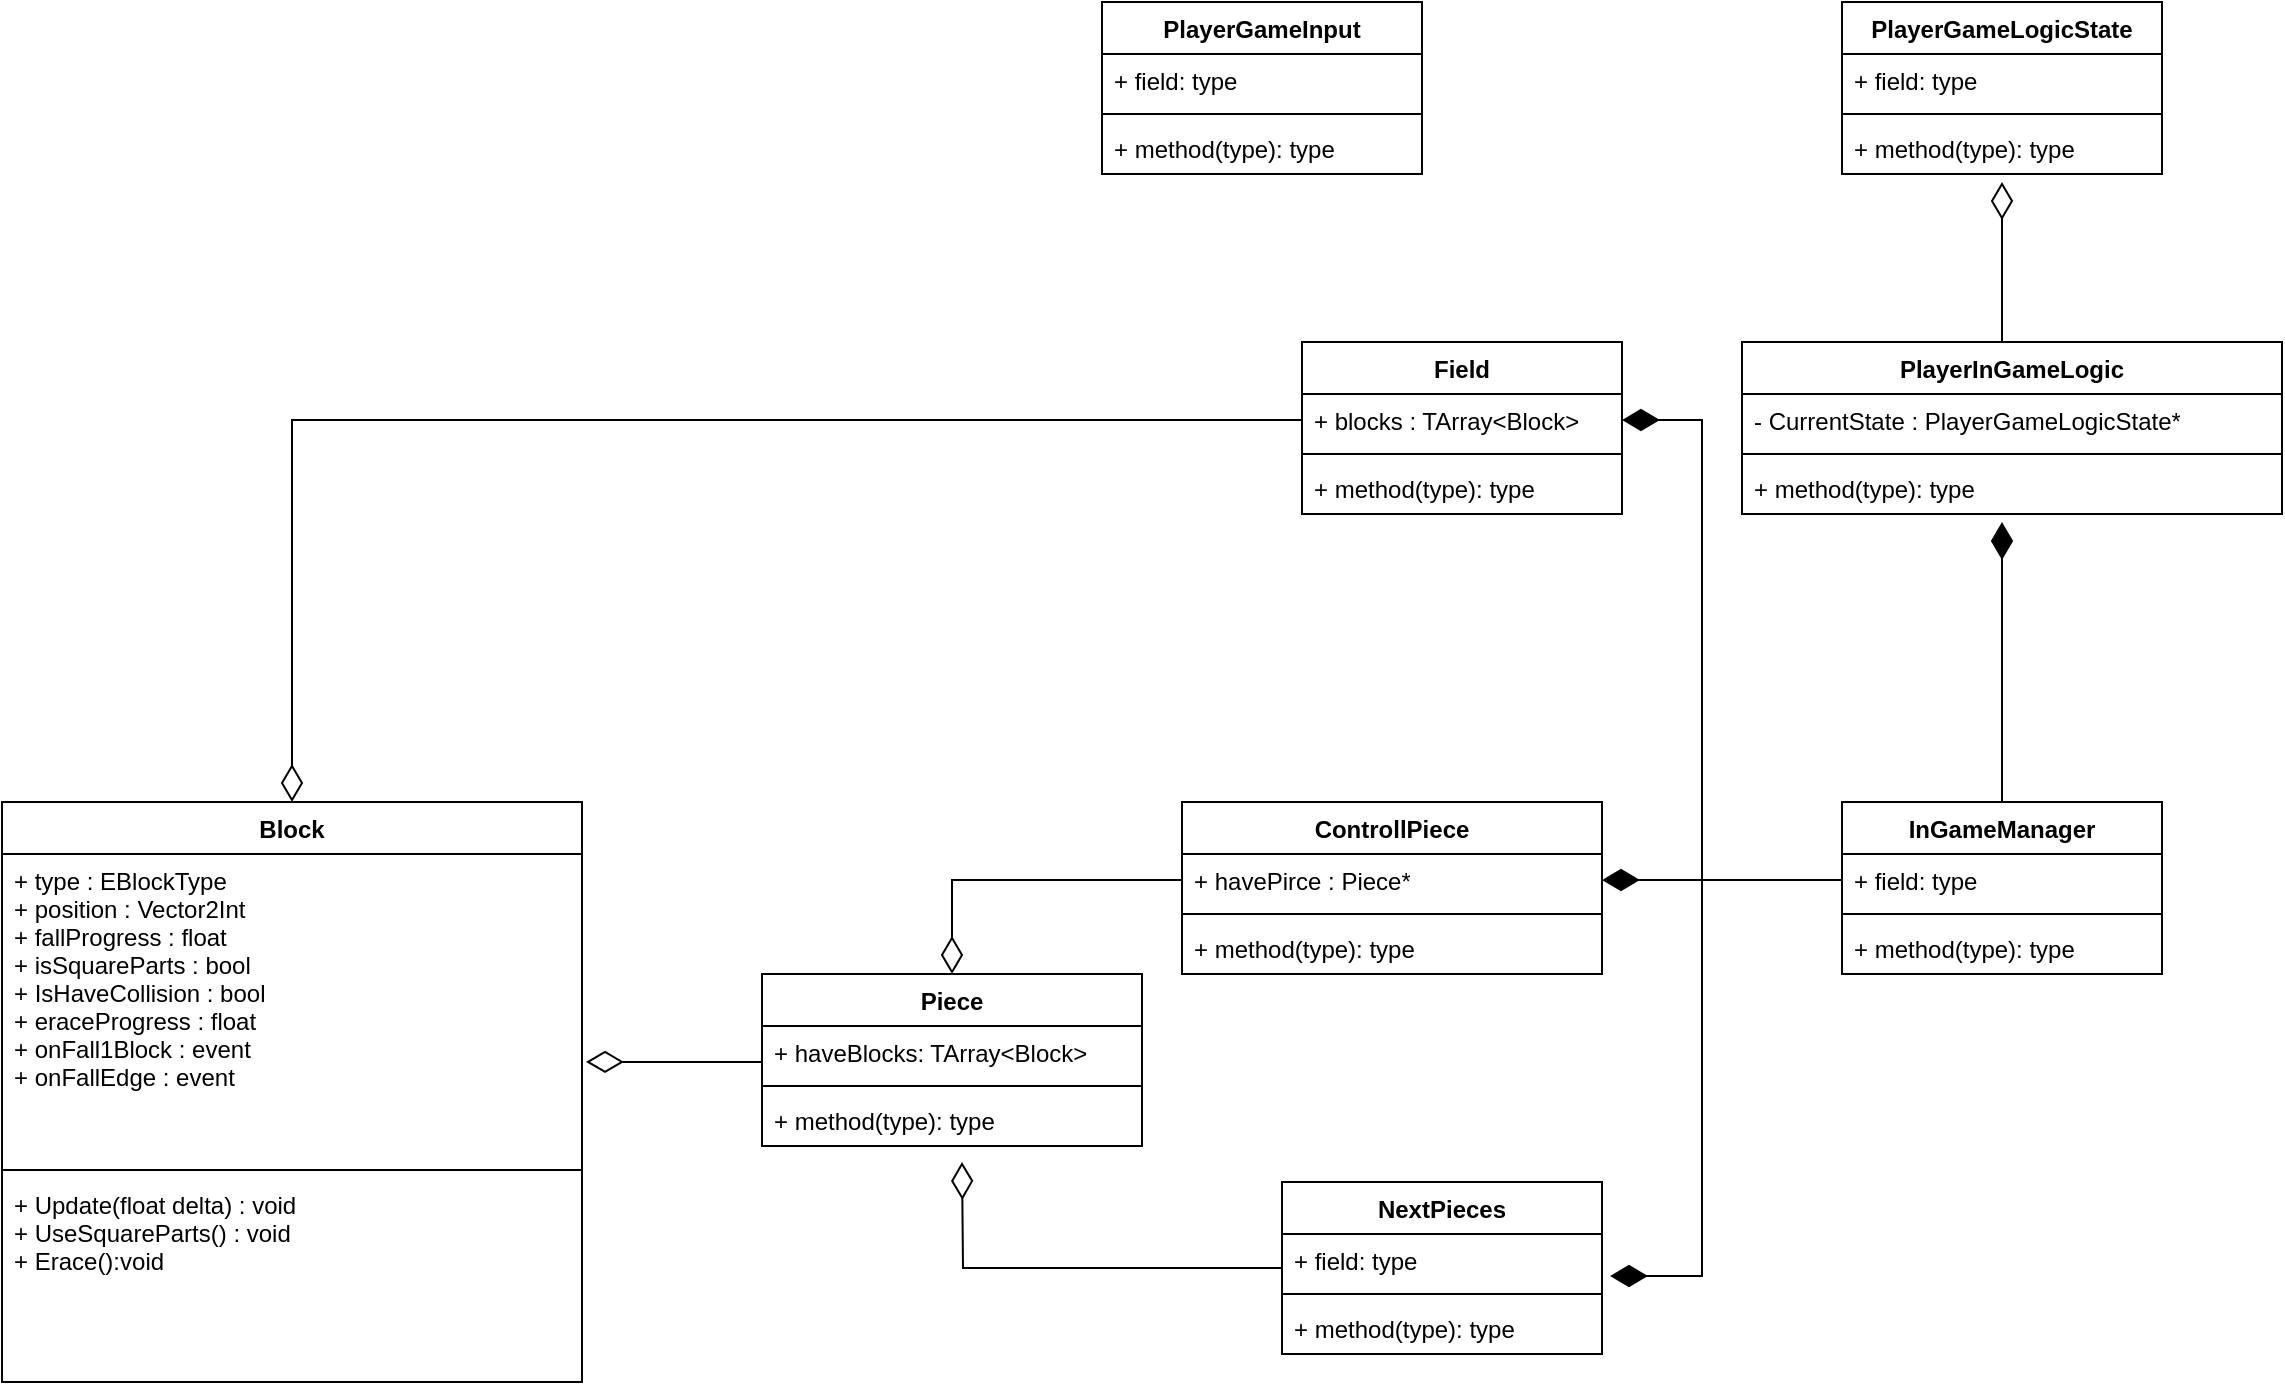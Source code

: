 <mxfile version="21.2.1" type="device">
  <diagram id="D0XWlHCJQUoisnv8UVIx" name="ページ1">
    <mxGraphModel dx="1434" dy="2005" grid="1" gridSize="10" guides="1" tooltips="1" connect="1" arrows="1" fold="1" page="1" pageScale="1" pageWidth="827" pageHeight="1169" math="0" shadow="0">
      <root>
        <mxCell id="0" />
        <mxCell id="1" parent="0" />
        <mxCell id="qWLIcdCoABAimz0KrmdH-1" value="Block" style="swimlane;fontStyle=1;align=center;verticalAlign=top;childLayout=stackLayout;horizontal=1;startSize=26;horizontalStack=0;resizeParent=1;resizeParentMax=0;resizeLast=0;collapsible=1;marginBottom=0;" parent="1" vertex="1">
          <mxGeometry x="310" y="250" width="290" height="290" as="geometry" />
        </mxCell>
        <mxCell id="qWLIcdCoABAimz0KrmdH-2" value="+ type : EBlockType&#xa;+ position : Vector2Int&#xa;+ fallProgress : float&#xa;+ isSquareParts : bool&#xa;+ IsHaveCollision : bool&#xa;+ eraceProgress : float&#xa;+ onFall1Block : event&#xa;+ onFallEdge : event" style="text;strokeColor=none;fillColor=none;align=left;verticalAlign=top;spacingLeft=4;spacingRight=4;overflow=hidden;rotatable=0;points=[[0,0.5],[1,0.5]];portConstraint=eastwest;" parent="qWLIcdCoABAimz0KrmdH-1" vertex="1">
          <mxGeometry y="26" width="290" height="154" as="geometry" />
        </mxCell>
        <mxCell id="qWLIcdCoABAimz0KrmdH-3" value="" style="line;strokeWidth=1;fillColor=none;align=left;verticalAlign=middle;spacingTop=-1;spacingLeft=3;spacingRight=3;rotatable=0;labelPosition=right;points=[];portConstraint=eastwest;strokeColor=inherit;" parent="qWLIcdCoABAimz0KrmdH-1" vertex="1">
          <mxGeometry y="180" width="290" height="8" as="geometry" />
        </mxCell>
        <mxCell id="qWLIcdCoABAimz0KrmdH-4" value="+ Update(float delta) : void&#xa;+ UseSquareParts() : void&#xa;+ Erace():void" style="text;strokeColor=none;fillColor=none;align=left;verticalAlign=top;spacingLeft=4;spacingRight=4;overflow=hidden;rotatable=0;points=[[0,0.5],[1,0.5]];portConstraint=eastwest;" parent="qWLIcdCoABAimz0KrmdH-1" vertex="1">
          <mxGeometry y="188" width="290" height="102" as="geometry" />
        </mxCell>
        <mxCell id="qWLIcdCoABAimz0KrmdH-5" value="Field" style="swimlane;fontStyle=1;align=center;verticalAlign=top;childLayout=stackLayout;horizontal=1;startSize=26;horizontalStack=0;resizeParent=1;resizeParentMax=0;resizeLast=0;collapsible=1;marginBottom=0;" parent="1" vertex="1">
          <mxGeometry x="960" y="20" width="160" height="86" as="geometry" />
        </mxCell>
        <mxCell id="qWLIcdCoABAimz0KrmdH-6" value="+ blocks : TArray&lt;Block&gt;" style="text;strokeColor=none;fillColor=none;align=left;verticalAlign=top;spacingLeft=4;spacingRight=4;overflow=hidden;rotatable=0;points=[[0,0.5],[1,0.5]];portConstraint=eastwest;" parent="qWLIcdCoABAimz0KrmdH-5" vertex="1">
          <mxGeometry y="26" width="160" height="26" as="geometry" />
        </mxCell>
        <mxCell id="qWLIcdCoABAimz0KrmdH-7" value="" style="line;strokeWidth=1;fillColor=none;align=left;verticalAlign=middle;spacingTop=-1;spacingLeft=3;spacingRight=3;rotatable=0;labelPosition=right;points=[];portConstraint=eastwest;strokeColor=inherit;" parent="qWLIcdCoABAimz0KrmdH-5" vertex="1">
          <mxGeometry y="52" width="160" height="8" as="geometry" />
        </mxCell>
        <mxCell id="qWLIcdCoABAimz0KrmdH-8" value="+ method(type): type" style="text;strokeColor=none;fillColor=none;align=left;verticalAlign=top;spacingLeft=4;spacingRight=4;overflow=hidden;rotatable=0;points=[[0,0.5],[1,0.5]];portConstraint=eastwest;" parent="qWLIcdCoABAimz0KrmdH-5" vertex="1">
          <mxGeometry y="60" width="160" height="26" as="geometry" />
        </mxCell>
        <mxCell id="f2ziRyXbHSZgRYPEWzMf-6" value="ControllPiece" style="swimlane;fontStyle=1;align=center;verticalAlign=top;childLayout=stackLayout;horizontal=1;startSize=26;horizontalStack=0;resizeParent=1;resizeParentMax=0;resizeLast=0;collapsible=1;marginBottom=0;whiteSpace=wrap;html=1;" vertex="1" parent="1">
          <mxGeometry x="900" y="250" width="210" height="86" as="geometry" />
        </mxCell>
        <mxCell id="f2ziRyXbHSZgRYPEWzMf-7" value="+ havePirce : Piece*" style="text;strokeColor=none;fillColor=none;align=left;verticalAlign=top;spacingLeft=4;spacingRight=4;overflow=hidden;rotatable=0;points=[[0,0.5],[1,0.5]];portConstraint=eastwest;whiteSpace=wrap;html=1;" vertex="1" parent="f2ziRyXbHSZgRYPEWzMf-6">
          <mxGeometry y="26" width="210" height="26" as="geometry" />
        </mxCell>
        <mxCell id="f2ziRyXbHSZgRYPEWzMf-8" value="" style="line;strokeWidth=1;fillColor=none;align=left;verticalAlign=middle;spacingTop=-1;spacingLeft=3;spacingRight=3;rotatable=0;labelPosition=right;points=[];portConstraint=eastwest;strokeColor=inherit;" vertex="1" parent="f2ziRyXbHSZgRYPEWzMf-6">
          <mxGeometry y="52" width="210" height="8" as="geometry" />
        </mxCell>
        <mxCell id="f2ziRyXbHSZgRYPEWzMf-9" value="+ method(type): type" style="text;strokeColor=none;fillColor=none;align=left;verticalAlign=top;spacingLeft=4;spacingRight=4;overflow=hidden;rotatable=0;points=[[0,0.5],[1,0.5]];portConstraint=eastwest;whiteSpace=wrap;html=1;" vertex="1" parent="f2ziRyXbHSZgRYPEWzMf-6">
          <mxGeometry y="60" width="210" height="26" as="geometry" />
        </mxCell>
        <mxCell id="f2ziRyXbHSZgRYPEWzMf-25" style="edgeStyle=orthogonalEdgeStyle;rounded=0;orthogonalLoop=1;jettySize=auto;html=1;endArrow=diamondThin;endFill=1;endSize=16;" edge="1" parent="1" source="f2ziRyXbHSZgRYPEWzMf-11">
          <mxGeometry relative="1" as="geometry">
            <mxPoint x="1310" y="110" as="targetPoint" />
          </mxGeometry>
        </mxCell>
        <mxCell id="f2ziRyXbHSZgRYPEWzMf-11" value="InGameManager" style="swimlane;fontStyle=1;align=center;verticalAlign=top;childLayout=stackLayout;horizontal=1;startSize=26;horizontalStack=0;resizeParent=1;resizeParentMax=0;resizeLast=0;collapsible=1;marginBottom=0;whiteSpace=wrap;html=1;" vertex="1" parent="1">
          <mxGeometry x="1230" y="250" width="160" height="86" as="geometry" />
        </mxCell>
        <mxCell id="f2ziRyXbHSZgRYPEWzMf-12" value="+ field: type" style="text;strokeColor=none;fillColor=none;align=left;verticalAlign=top;spacingLeft=4;spacingRight=4;overflow=hidden;rotatable=0;points=[[0,0.5],[1,0.5]];portConstraint=eastwest;whiteSpace=wrap;html=1;" vertex="1" parent="f2ziRyXbHSZgRYPEWzMf-11">
          <mxGeometry y="26" width="160" height="26" as="geometry" />
        </mxCell>
        <mxCell id="f2ziRyXbHSZgRYPEWzMf-13" value="" style="line;strokeWidth=1;fillColor=none;align=left;verticalAlign=middle;spacingTop=-1;spacingLeft=3;spacingRight=3;rotatable=0;labelPosition=right;points=[];portConstraint=eastwest;strokeColor=inherit;" vertex="1" parent="f2ziRyXbHSZgRYPEWzMf-11">
          <mxGeometry y="52" width="160" height="8" as="geometry" />
        </mxCell>
        <mxCell id="f2ziRyXbHSZgRYPEWzMf-14" value="+ method(type): type" style="text;strokeColor=none;fillColor=none;align=left;verticalAlign=top;spacingLeft=4;spacingRight=4;overflow=hidden;rotatable=0;points=[[0,0.5],[1,0.5]];portConstraint=eastwest;whiteSpace=wrap;html=1;" vertex="1" parent="f2ziRyXbHSZgRYPEWzMf-11">
          <mxGeometry y="60" width="160" height="26" as="geometry" />
        </mxCell>
        <mxCell id="f2ziRyXbHSZgRYPEWzMf-15" value="PlayerGameInput" style="swimlane;fontStyle=1;align=center;verticalAlign=top;childLayout=stackLayout;horizontal=1;startSize=26;horizontalStack=0;resizeParent=1;resizeParentMax=0;resizeLast=0;collapsible=1;marginBottom=0;whiteSpace=wrap;html=1;" vertex="1" parent="1">
          <mxGeometry x="860" y="-150" width="160" height="86" as="geometry" />
        </mxCell>
        <mxCell id="f2ziRyXbHSZgRYPEWzMf-16" value="+ field: type" style="text;strokeColor=none;fillColor=none;align=left;verticalAlign=top;spacingLeft=4;spacingRight=4;overflow=hidden;rotatable=0;points=[[0,0.5],[1,0.5]];portConstraint=eastwest;whiteSpace=wrap;html=1;" vertex="1" parent="f2ziRyXbHSZgRYPEWzMf-15">
          <mxGeometry y="26" width="160" height="26" as="geometry" />
        </mxCell>
        <mxCell id="f2ziRyXbHSZgRYPEWzMf-17" value="" style="line;strokeWidth=1;fillColor=none;align=left;verticalAlign=middle;spacingTop=-1;spacingLeft=3;spacingRight=3;rotatable=0;labelPosition=right;points=[];portConstraint=eastwest;strokeColor=inherit;" vertex="1" parent="f2ziRyXbHSZgRYPEWzMf-15">
          <mxGeometry y="52" width="160" height="8" as="geometry" />
        </mxCell>
        <mxCell id="f2ziRyXbHSZgRYPEWzMf-18" value="+ method(type): type" style="text;strokeColor=none;fillColor=none;align=left;verticalAlign=top;spacingLeft=4;spacingRight=4;overflow=hidden;rotatable=0;points=[[0,0.5],[1,0.5]];portConstraint=eastwest;whiteSpace=wrap;html=1;" vertex="1" parent="f2ziRyXbHSZgRYPEWzMf-15">
          <mxGeometry y="60" width="160" height="26" as="geometry" />
        </mxCell>
        <mxCell id="f2ziRyXbHSZgRYPEWzMf-30" style="edgeStyle=orthogonalEdgeStyle;rounded=0;orthogonalLoop=1;jettySize=auto;html=1;endSize=16;endArrow=diamondThin;endFill=0;" edge="1" parent="1" source="f2ziRyXbHSZgRYPEWzMf-19">
          <mxGeometry relative="1" as="geometry">
            <mxPoint x="1310" y="-60" as="targetPoint" />
            <Array as="points">
              <mxPoint x="1310" />
              <mxPoint x="1310" />
            </Array>
          </mxGeometry>
        </mxCell>
        <mxCell id="f2ziRyXbHSZgRYPEWzMf-19" value="PlayerInGameLogic" style="swimlane;fontStyle=1;align=center;verticalAlign=top;childLayout=stackLayout;horizontal=1;startSize=26;horizontalStack=0;resizeParent=1;resizeParentMax=0;resizeLast=0;collapsible=1;marginBottom=0;whiteSpace=wrap;html=1;" vertex="1" parent="1">
          <mxGeometry x="1180" y="20" width="270" height="86" as="geometry" />
        </mxCell>
        <mxCell id="f2ziRyXbHSZgRYPEWzMf-20" value="- CurrentState : PlayerGameLogicState*" style="text;strokeColor=none;fillColor=none;align=left;verticalAlign=top;spacingLeft=4;spacingRight=4;overflow=hidden;rotatable=0;points=[[0,0.5],[1,0.5]];portConstraint=eastwest;whiteSpace=wrap;html=1;" vertex="1" parent="f2ziRyXbHSZgRYPEWzMf-19">
          <mxGeometry y="26" width="270" height="26" as="geometry" />
        </mxCell>
        <mxCell id="f2ziRyXbHSZgRYPEWzMf-21" value="" style="line;strokeWidth=1;fillColor=none;align=left;verticalAlign=middle;spacingTop=-1;spacingLeft=3;spacingRight=3;rotatable=0;labelPosition=right;points=[];portConstraint=eastwest;strokeColor=inherit;" vertex="1" parent="f2ziRyXbHSZgRYPEWzMf-19">
          <mxGeometry y="52" width="270" height="8" as="geometry" />
        </mxCell>
        <mxCell id="f2ziRyXbHSZgRYPEWzMf-22" value="+ method(type): type" style="text;strokeColor=none;fillColor=none;align=left;verticalAlign=top;spacingLeft=4;spacingRight=4;overflow=hidden;rotatable=0;points=[[0,0.5],[1,0.5]];portConstraint=eastwest;whiteSpace=wrap;html=1;" vertex="1" parent="f2ziRyXbHSZgRYPEWzMf-19">
          <mxGeometry y="60" width="270" height="26" as="geometry" />
        </mxCell>
        <mxCell id="f2ziRyXbHSZgRYPEWzMf-26" value="PlayerGameLogicState" style="swimlane;fontStyle=1;align=center;verticalAlign=top;childLayout=stackLayout;horizontal=1;startSize=26;horizontalStack=0;resizeParent=1;resizeParentMax=0;resizeLast=0;collapsible=1;marginBottom=0;whiteSpace=wrap;html=1;" vertex="1" parent="1">
          <mxGeometry x="1230" y="-150" width="160" height="86" as="geometry" />
        </mxCell>
        <mxCell id="f2ziRyXbHSZgRYPEWzMf-27" value="+ field: type" style="text;strokeColor=none;fillColor=none;align=left;verticalAlign=top;spacingLeft=4;spacingRight=4;overflow=hidden;rotatable=0;points=[[0,0.5],[1,0.5]];portConstraint=eastwest;whiteSpace=wrap;html=1;" vertex="1" parent="f2ziRyXbHSZgRYPEWzMf-26">
          <mxGeometry y="26" width="160" height="26" as="geometry" />
        </mxCell>
        <mxCell id="f2ziRyXbHSZgRYPEWzMf-28" value="" style="line;strokeWidth=1;fillColor=none;align=left;verticalAlign=middle;spacingTop=-1;spacingLeft=3;spacingRight=3;rotatable=0;labelPosition=right;points=[];portConstraint=eastwest;strokeColor=inherit;" vertex="1" parent="f2ziRyXbHSZgRYPEWzMf-26">
          <mxGeometry y="52" width="160" height="8" as="geometry" />
        </mxCell>
        <mxCell id="f2ziRyXbHSZgRYPEWzMf-29" value="+ method(type): type" style="text;strokeColor=none;fillColor=none;align=left;verticalAlign=top;spacingLeft=4;spacingRight=4;overflow=hidden;rotatable=0;points=[[0,0.5],[1,0.5]];portConstraint=eastwest;whiteSpace=wrap;html=1;" vertex="1" parent="f2ziRyXbHSZgRYPEWzMf-26">
          <mxGeometry y="60" width="160" height="26" as="geometry" />
        </mxCell>
        <mxCell id="f2ziRyXbHSZgRYPEWzMf-54" style="edgeStyle=orthogonalEdgeStyle;rounded=0;orthogonalLoop=1;jettySize=auto;html=1;endSize=16;endArrow=diamondThin;endFill=0;" edge="1" parent="1" source="f2ziRyXbHSZgRYPEWzMf-33">
          <mxGeometry relative="1" as="geometry">
            <mxPoint x="790" y="430" as="targetPoint" />
          </mxGeometry>
        </mxCell>
        <mxCell id="f2ziRyXbHSZgRYPEWzMf-33" value="NextPieces" style="swimlane;fontStyle=1;align=center;verticalAlign=top;childLayout=stackLayout;horizontal=1;startSize=26;horizontalStack=0;resizeParent=1;resizeParentMax=0;resizeLast=0;collapsible=1;marginBottom=0;whiteSpace=wrap;html=1;" vertex="1" parent="1">
          <mxGeometry x="950" y="440" width="160" height="86" as="geometry" />
        </mxCell>
        <mxCell id="f2ziRyXbHSZgRYPEWzMf-34" value="+ field: type" style="text;strokeColor=none;fillColor=none;align=left;verticalAlign=top;spacingLeft=4;spacingRight=4;overflow=hidden;rotatable=0;points=[[0,0.5],[1,0.5]];portConstraint=eastwest;whiteSpace=wrap;html=1;" vertex="1" parent="f2ziRyXbHSZgRYPEWzMf-33">
          <mxGeometry y="26" width="160" height="26" as="geometry" />
        </mxCell>
        <mxCell id="f2ziRyXbHSZgRYPEWzMf-35" value="" style="line;strokeWidth=1;fillColor=none;align=left;verticalAlign=middle;spacingTop=-1;spacingLeft=3;spacingRight=3;rotatable=0;labelPosition=right;points=[];portConstraint=eastwest;strokeColor=inherit;" vertex="1" parent="f2ziRyXbHSZgRYPEWzMf-33">
          <mxGeometry y="52" width="160" height="8" as="geometry" />
        </mxCell>
        <mxCell id="f2ziRyXbHSZgRYPEWzMf-36" value="+ method(type): type" style="text;strokeColor=none;fillColor=none;align=left;verticalAlign=top;spacingLeft=4;spacingRight=4;overflow=hidden;rotatable=0;points=[[0,0.5],[1,0.5]];portConstraint=eastwest;whiteSpace=wrap;html=1;" vertex="1" parent="f2ziRyXbHSZgRYPEWzMf-33">
          <mxGeometry y="60" width="160" height="26" as="geometry" />
        </mxCell>
        <mxCell id="f2ziRyXbHSZgRYPEWzMf-38" style="edgeStyle=orthogonalEdgeStyle;rounded=0;orthogonalLoop=1;jettySize=auto;html=1;entryX=1;entryY=0.5;entryDx=0;entryDy=0;endSize=16;endArrow=diamondThin;endFill=1;" edge="1" parent="1" source="f2ziRyXbHSZgRYPEWzMf-12" target="qWLIcdCoABAimz0KrmdH-6">
          <mxGeometry relative="1" as="geometry">
            <Array as="points">
              <mxPoint x="1160" y="289" />
              <mxPoint x="1160" y="59" />
            </Array>
          </mxGeometry>
        </mxCell>
        <mxCell id="f2ziRyXbHSZgRYPEWzMf-40" style="edgeStyle=orthogonalEdgeStyle;rounded=0;orthogonalLoop=1;jettySize=auto;html=1;exitX=0;exitY=0.5;exitDx=0;exitDy=0;endArrow=diamondThin;endFill=1;endSize=16;" edge="1" parent="1" source="f2ziRyXbHSZgRYPEWzMf-12" target="f2ziRyXbHSZgRYPEWzMf-7">
          <mxGeometry relative="1" as="geometry" />
        </mxCell>
        <mxCell id="f2ziRyXbHSZgRYPEWzMf-41" style="edgeStyle=orthogonalEdgeStyle;rounded=0;orthogonalLoop=1;jettySize=auto;html=1;entryX=1.025;entryY=0.808;entryDx=0;entryDy=0;entryPerimeter=0;endArrow=diamondThin;endFill=1;endSize=16;" edge="1" parent="1" source="f2ziRyXbHSZgRYPEWzMf-12" target="f2ziRyXbHSZgRYPEWzMf-34">
          <mxGeometry relative="1" as="geometry">
            <Array as="points">
              <mxPoint x="1160" y="289" />
              <mxPoint x="1160" y="487" />
            </Array>
          </mxGeometry>
        </mxCell>
        <mxCell id="f2ziRyXbHSZgRYPEWzMf-52" style="edgeStyle=orthogonalEdgeStyle;rounded=0;orthogonalLoop=1;jettySize=auto;html=1;entryX=1.007;entryY=0.675;entryDx=0;entryDy=0;entryPerimeter=0;endArrow=diamondThin;endFill=0;endSize=16;" edge="1" parent="1" source="f2ziRyXbHSZgRYPEWzMf-42" target="qWLIcdCoABAimz0KrmdH-2">
          <mxGeometry relative="1" as="geometry">
            <Array as="points">
              <mxPoint x="670" y="380" />
              <mxPoint x="670" y="380" />
            </Array>
          </mxGeometry>
        </mxCell>
        <mxCell id="f2ziRyXbHSZgRYPEWzMf-42" value="Piece" style="swimlane;fontStyle=1;align=center;verticalAlign=top;childLayout=stackLayout;horizontal=1;startSize=26;horizontalStack=0;resizeParent=1;resizeParentMax=0;resizeLast=0;collapsible=1;marginBottom=0;whiteSpace=wrap;html=1;" vertex="1" parent="1">
          <mxGeometry x="690" y="336" width="190" height="86" as="geometry" />
        </mxCell>
        <mxCell id="f2ziRyXbHSZgRYPEWzMf-43" value="+ haveBlocks: TArray&amp;lt;Block&amp;gt;" style="text;strokeColor=none;fillColor=none;align=left;verticalAlign=top;spacingLeft=4;spacingRight=4;overflow=hidden;rotatable=0;points=[[0,0.5],[1,0.5]];portConstraint=eastwest;whiteSpace=wrap;html=1;" vertex="1" parent="f2ziRyXbHSZgRYPEWzMf-42">
          <mxGeometry y="26" width="190" height="26" as="geometry" />
        </mxCell>
        <mxCell id="f2ziRyXbHSZgRYPEWzMf-44" value="" style="line;strokeWidth=1;fillColor=none;align=left;verticalAlign=middle;spacingTop=-1;spacingLeft=3;spacingRight=3;rotatable=0;labelPosition=right;points=[];portConstraint=eastwest;strokeColor=inherit;" vertex="1" parent="f2ziRyXbHSZgRYPEWzMf-42">
          <mxGeometry y="52" width="190" height="8" as="geometry" />
        </mxCell>
        <mxCell id="f2ziRyXbHSZgRYPEWzMf-45" value="+ method(type): type" style="text;strokeColor=none;fillColor=none;align=left;verticalAlign=top;spacingLeft=4;spacingRight=4;overflow=hidden;rotatable=0;points=[[0,0.5],[1,0.5]];portConstraint=eastwest;whiteSpace=wrap;html=1;" vertex="1" parent="f2ziRyXbHSZgRYPEWzMf-42">
          <mxGeometry y="60" width="190" height="26" as="geometry" />
        </mxCell>
        <mxCell id="f2ziRyXbHSZgRYPEWzMf-51" style="edgeStyle=orthogonalEdgeStyle;rounded=0;orthogonalLoop=1;jettySize=auto;html=1;endArrow=diamondThin;endFill=0;endSize=16;" edge="1" parent="1" source="qWLIcdCoABAimz0KrmdH-6" target="qWLIcdCoABAimz0KrmdH-1">
          <mxGeometry relative="1" as="geometry" />
        </mxCell>
        <mxCell id="f2ziRyXbHSZgRYPEWzMf-53" style="edgeStyle=orthogonalEdgeStyle;rounded=0;orthogonalLoop=1;jettySize=auto;html=1;endSize=16;endArrow=diamondThin;endFill=0;" edge="1" parent="1" source="f2ziRyXbHSZgRYPEWzMf-7" target="f2ziRyXbHSZgRYPEWzMf-42">
          <mxGeometry relative="1" as="geometry" />
        </mxCell>
      </root>
    </mxGraphModel>
  </diagram>
</mxfile>

